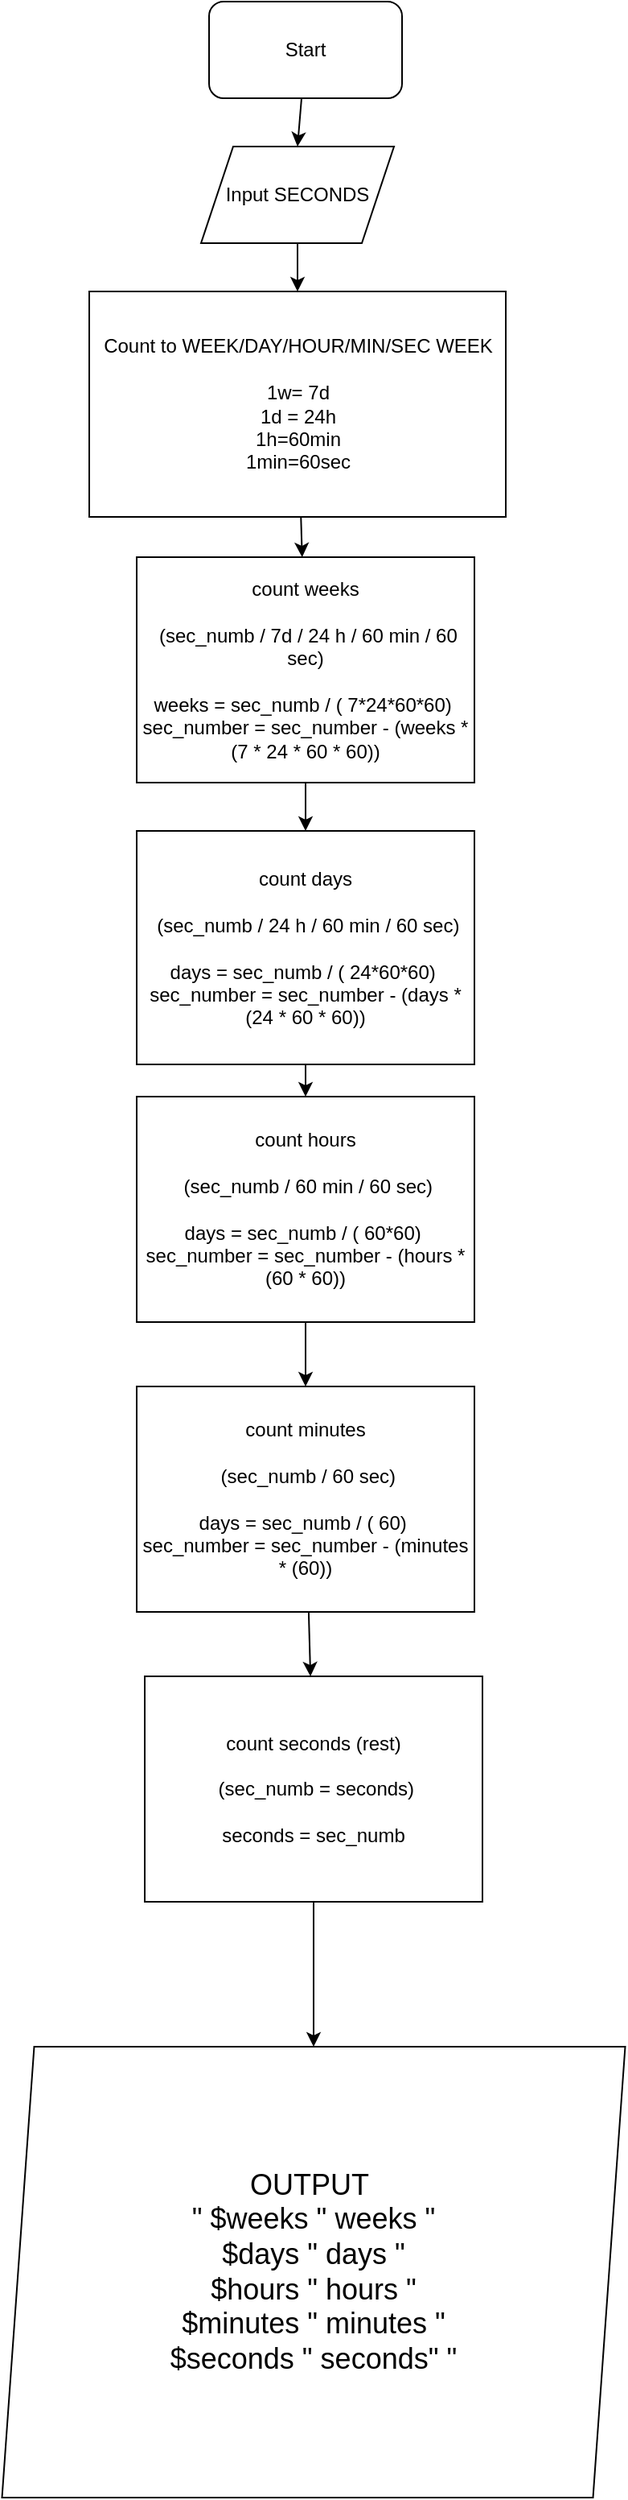 <mxfile>
    <diagram id="eGJXEjIkSdGMlAi-1or-" name="TIME">
        <mxGraphModel dx="515" dy="1094" grid="1" gridSize="10" guides="1" tooltips="1" connect="1" arrows="1" fold="1" page="1" pageScale="1" pageWidth="827" pageHeight="1169" math="0" shadow="0">
            <root>
                <mxCell id="0"/>
                <mxCell id="1" parent="0"/>
                <mxCell id="2" style="edgeStyle=none;html=1;entryX=0.5;entryY=0;entryDx=0;entryDy=0;" parent="1" source="3" target="20" edge="1">
                    <mxGeometry relative="1" as="geometry"/>
                </mxCell>
                <mxCell id="3" value="Start" style="rounded=1;whiteSpace=wrap;html=1;" parent="1" vertex="1">
                    <mxGeometry x="260" width="120" height="60" as="geometry"/>
                </mxCell>
                <mxCell id="33" value="" style="edgeStyle=none;html=1;" parent="1" source="8" target="27" edge="1">
                    <mxGeometry relative="1" as="geometry"/>
                </mxCell>
                <mxCell id="8" value="Count to WEEK/DAY/HOUR/MIN/SEC WEEK&lt;br&gt;&lt;br&gt;1w= 7d&lt;br&gt;1d = 24h&lt;br&gt;1h=60min&lt;br&gt;1min=60sec&lt;br&gt;" style="rounded=0;whiteSpace=wrap;html=1;" parent="1" vertex="1">
                    <mxGeometry x="185.5" y="180" width="259" height="140" as="geometry"/>
                </mxCell>
                <mxCell id="19" value="" style="edgeStyle=none;html=1;" parent="1" source="20" target="8" edge="1">
                    <mxGeometry relative="1" as="geometry"/>
                </mxCell>
                <mxCell id="20" value="Input SECONDS" style="shape=parallelogram;perimeter=parallelogramPerimeter;whiteSpace=wrap;html=1;fixedSize=1;" parent="1" vertex="1">
                    <mxGeometry x="255" y="90" width="120" height="60" as="geometry"/>
                </mxCell>
                <mxCell id="34" value="" style="edgeStyle=none;html=1;" parent="1" source="27" target="28" edge="1">
                    <mxGeometry relative="1" as="geometry"/>
                </mxCell>
                <mxCell id="27" value="count weeks&lt;br&gt;&lt;br&gt;&amp;nbsp;(sec_numb / 7d / 24 h / 60 min / 60 sec)&lt;br&gt;&lt;br&gt;weeks = sec_numb / ( 7*24*60*60)&amp;nbsp;&lt;br&gt;sec_number = sec_number - (weeks * (7 * 24 * 60 * 60))&lt;br&gt;" style="rounded=0;whiteSpace=wrap;html=1;" parent="1" vertex="1">
                    <mxGeometry x="215" y="345" width="210" height="140" as="geometry"/>
                </mxCell>
                <mxCell id="35" value="" style="edgeStyle=none;html=1;" parent="1" source="28" target="29" edge="1">
                    <mxGeometry relative="1" as="geometry"/>
                </mxCell>
                <mxCell id="28" value="count days&lt;br&gt;&lt;br&gt;&amp;nbsp;(sec_numb / 24 h / 60 min / 60 sec)&lt;br&gt;&lt;br&gt;days = sec_numb / ( 24*60*60)&amp;nbsp;&lt;br&gt;sec_number = sec_number - (days * (24 * 60 * 60))" style="rounded=0;whiteSpace=wrap;html=1;" parent="1" vertex="1">
                    <mxGeometry x="215" y="515" width="210" height="145" as="geometry"/>
                </mxCell>
                <mxCell id="36" value="" style="edgeStyle=none;html=1;" parent="1" source="29" target="30" edge="1">
                    <mxGeometry relative="1" as="geometry"/>
                </mxCell>
                <mxCell id="29" value="count hours&lt;br&gt;&lt;br&gt;&amp;nbsp;(sec_numb / 60 min / 60 sec)&lt;br&gt;&lt;br&gt;days = sec_numb / ( 60*60)&amp;nbsp;&lt;br&gt;sec_number = sec_number - (hours * (60 * 60))" style="rounded=0;whiteSpace=wrap;html=1;" parent="1" vertex="1">
                    <mxGeometry x="215" y="680" width="210" height="140" as="geometry"/>
                </mxCell>
                <mxCell id="37" value="" style="edgeStyle=none;html=1;" parent="1" source="30" target="31" edge="1">
                    <mxGeometry relative="1" as="geometry"/>
                </mxCell>
                <mxCell id="30" value="count minutes&lt;br&gt;&lt;br&gt;&amp;nbsp;(sec_numb / 60 sec)&lt;br&gt;&lt;br&gt;days = sec_numb / ( 60)&amp;nbsp;&lt;br&gt;sec_number = sec_number - (minutes * (60))" style="rounded=0;whiteSpace=wrap;html=1;" parent="1" vertex="1">
                    <mxGeometry x="215" y="860" width="210" height="140" as="geometry"/>
                </mxCell>
                <mxCell id="38" style="edgeStyle=none;html=1;entryX=0.5;entryY=0;entryDx=0;entryDy=0;" parent="1" source="31" target="32" edge="1">
                    <mxGeometry relative="1" as="geometry"/>
                </mxCell>
                <mxCell id="31" value="count seconds (rest)&lt;br&gt;&lt;br&gt;&amp;nbsp;(sec_numb = seconds)&lt;br&gt;&lt;br&gt;seconds = sec_numb" style="rounded=0;whiteSpace=wrap;html=1;" parent="1" vertex="1">
                    <mxGeometry x="220" y="1040" width="210" height="140" as="geometry"/>
                </mxCell>
                <mxCell id="32" value="&lt;font style=&quot;font-size: 18px&quot;&gt;OUTPUT&amp;nbsp; &lt;br&gt;&quot; $weeks &quot; weeks &quot; &lt;br&gt;$days &quot; days &quot; &lt;br&gt;$hours &quot; hours &quot; &lt;br&gt;$minutes &quot; minutes &quot; &lt;br&gt;$seconds &quot; seconds&quot; &quot;&lt;/font&gt;" style="shape=parallelogram;perimeter=parallelogramPerimeter;whiteSpace=wrap;html=1;fixedSize=1;" parent="1" vertex="1">
                    <mxGeometry x="131.25" y="1270" width="387.5" height="280" as="geometry"/>
                </mxCell>
            </root>
        </mxGraphModel>
    </diagram>
    <diagram id="R8G2nKe4hc5YsSxb8tDx" name="Seite-2">
        <mxGraphModel dx="515" dy="1094" grid="1" gridSize="10" guides="1" tooltips="1" connect="1" arrows="1" fold="1" page="1" pageScale="1" pageWidth="827" pageHeight="1169" math="0" shadow="0">
            <root>
                <mxCell id="hDWrJoW8gq-0_0mluh1s-0"/>
                <mxCell id="hDWrJoW8gq-0_0mluh1s-1" parent="hDWrJoW8gq-0_0mluh1s-0"/>
                <mxCell id="gHwUxKD0hvNlRnyqSO93-0" style="edgeStyle=none;html=1;entryX=0.5;entryY=0;entryDx=0;entryDy=0;" edge="1" parent="hDWrJoW8gq-0_0mluh1s-1" source="gHwUxKD0hvNlRnyqSO93-1" target="gHwUxKD0hvNlRnyqSO93-5">
                    <mxGeometry relative="1" as="geometry"/>
                </mxCell>
                <mxCell id="gHwUxKD0hvNlRnyqSO93-1" value="Start" style="rounded=1;whiteSpace=wrap;html=1;" vertex="1" parent="hDWrJoW8gq-0_0mluh1s-1">
                    <mxGeometry x="260" width="120" height="60" as="geometry"/>
                </mxCell>
                <mxCell id="gHwUxKD0hvNlRnyqSO93-2" value="" style="edgeStyle=none;html=1;" edge="1" parent="hDWrJoW8gq-0_0mluh1s-1" source="gHwUxKD0hvNlRnyqSO93-3" target="gHwUxKD0hvNlRnyqSO93-7">
                    <mxGeometry relative="1" as="geometry"/>
                </mxCell>
                <mxCell id="gHwUxKD0hvNlRnyqSO93-3" value="Exchange to NOTES:&lt;br&gt;STEPS:&lt;br&gt;&lt;br&gt;/ 1000 = (10 * 100)&lt;br&gt;/ 100 =&amp;nbsp; (2 * 50)&lt;br&gt;/ 50 = (2 * 20) + (1 * 10)&lt;br&gt;/ 20 = (2 * 10)&lt;br&gt;/ 10 = (1 * 10)" style="rounded=0;whiteSpace=wrap;html=1;" vertex="1" parent="hDWrJoW8gq-0_0mluh1s-1">
                    <mxGeometry x="185.5" y="180" width="259" height="140" as="geometry"/>
                </mxCell>
                <mxCell id="gHwUxKD0hvNlRnyqSO93-4" value="" style="edgeStyle=none;html=1;" edge="1" parent="hDWrJoW8gq-0_0mluh1s-1" source="gHwUxKD0hvNlRnyqSO93-5" target="gHwUxKD0hvNlRnyqSO93-3">
                    <mxGeometry relative="1" as="geometry"/>
                </mxCell>
                <mxCell id="gHwUxKD0hvNlRnyqSO93-5" value="Input AMOUNT" style="shape=parallelogram;perimeter=parallelogramPerimeter;whiteSpace=wrap;html=1;fixedSize=1;" vertex="1" parent="hDWrJoW8gq-0_0mluh1s-1">
                    <mxGeometry x="255" y="90" width="120" height="60" as="geometry"/>
                </mxCell>
                <mxCell id="gHwUxKD0hvNlRnyqSO93-6" value="" style="edgeStyle=none;html=1;" edge="1" parent="hDWrJoW8gq-0_0mluh1s-1" source="gHwUxKD0hvNlRnyqSO93-7" target="gHwUxKD0hvNlRnyqSO93-9">
                    <mxGeometry relative="1" as="geometry"/>
                </mxCell>
                <mxCell id="gHwUxKD0hvNlRnyqSO93-7" value="count weeks&lt;br&gt;&lt;br&gt;&amp;nbsp;(sec_numb / 7d / 24 h / 60 min / 60 sec)&lt;br&gt;&lt;br&gt;weeks = sec_numb / ( 7*24*60*60)&amp;nbsp;&lt;br&gt;sec_number = sec_number - (weeks * (7 * 24 * 60 * 60))&lt;br&gt;" style="rounded=0;whiteSpace=wrap;html=1;" vertex="1" parent="hDWrJoW8gq-0_0mluh1s-1">
                    <mxGeometry x="215" y="345" width="210" height="140" as="geometry"/>
                </mxCell>
                <mxCell id="gHwUxKD0hvNlRnyqSO93-8" value="" style="edgeStyle=none;html=1;" edge="1" parent="hDWrJoW8gq-0_0mluh1s-1" source="gHwUxKD0hvNlRnyqSO93-9" target="gHwUxKD0hvNlRnyqSO93-11">
                    <mxGeometry relative="1" as="geometry"/>
                </mxCell>
                <mxCell id="gHwUxKD0hvNlRnyqSO93-9" value="count days&lt;br&gt;&lt;br&gt;&amp;nbsp;(sec_numb / 24 h / 60 min / 60 sec)&lt;br&gt;&lt;br&gt;days = sec_numb / ( 24*60*60)&amp;nbsp;&lt;br&gt;sec_number = sec_number - (days * (24 * 60 * 60))" style="rounded=0;whiteSpace=wrap;html=1;" vertex="1" parent="hDWrJoW8gq-0_0mluh1s-1">
                    <mxGeometry x="215" y="515" width="210" height="145" as="geometry"/>
                </mxCell>
                <mxCell id="gHwUxKD0hvNlRnyqSO93-10" value="" style="edgeStyle=none;html=1;" edge="1" parent="hDWrJoW8gq-0_0mluh1s-1" source="gHwUxKD0hvNlRnyqSO93-11" target="gHwUxKD0hvNlRnyqSO93-13">
                    <mxGeometry relative="1" as="geometry"/>
                </mxCell>
                <mxCell id="gHwUxKD0hvNlRnyqSO93-11" value="count hours&lt;br&gt;&lt;br&gt;&amp;nbsp;(sec_numb / 60 min / 60 sec)&lt;br&gt;&lt;br&gt;days = sec_numb / ( 60*60)&amp;nbsp;&lt;br&gt;sec_number = sec_number - (hours * (60 * 60))" style="rounded=0;whiteSpace=wrap;html=1;" vertex="1" parent="hDWrJoW8gq-0_0mluh1s-1">
                    <mxGeometry x="215" y="680" width="210" height="140" as="geometry"/>
                </mxCell>
                <mxCell id="gHwUxKD0hvNlRnyqSO93-12" value="" style="edgeStyle=none;html=1;" edge="1" parent="hDWrJoW8gq-0_0mluh1s-1" source="gHwUxKD0hvNlRnyqSO93-13" target="gHwUxKD0hvNlRnyqSO93-15">
                    <mxGeometry relative="1" as="geometry"/>
                </mxCell>
                <mxCell id="gHwUxKD0hvNlRnyqSO93-13" value="count minutes&lt;br&gt;&lt;br&gt;&amp;nbsp;(sec_numb / 60 sec)&lt;br&gt;&lt;br&gt;days = sec_numb / ( 60)&amp;nbsp;&lt;br&gt;sec_number = sec_number - (minutes * (60))" style="rounded=0;whiteSpace=wrap;html=1;" vertex="1" parent="hDWrJoW8gq-0_0mluh1s-1">
                    <mxGeometry x="215" y="860" width="210" height="140" as="geometry"/>
                </mxCell>
                <mxCell id="gHwUxKD0hvNlRnyqSO93-14" style="edgeStyle=none;html=1;entryX=0.5;entryY=0;entryDx=0;entryDy=0;" edge="1" parent="hDWrJoW8gq-0_0mluh1s-1" source="gHwUxKD0hvNlRnyqSO93-15" target="gHwUxKD0hvNlRnyqSO93-16">
                    <mxGeometry relative="1" as="geometry"/>
                </mxCell>
                <mxCell id="gHwUxKD0hvNlRnyqSO93-15" value="count seconds (rest)&lt;br&gt;&lt;br&gt;&amp;nbsp;(sec_numb = seconds)&lt;br&gt;&lt;br&gt;seconds = sec_numb" style="rounded=0;whiteSpace=wrap;html=1;" vertex="1" parent="hDWrJoW8gq-0_0mluh1s-1">
                    <mxGeometry x="220" y="1040" width="210" height="140" as="geometry"/>
                </mxCell>
                <mxCell id="gHwUxKD0hvNlRnyqSO93-16" value="&lt;font style=&quot;font-size: 18px&quot;&gt;OUTPUT&amp;nbsp; &lt;br&gt;&quot; $weeks &quot; weeks &quot; &lt;br&gt;$days &quot; days &quot; &lt;br&gt;$hours &quot; hours &quot; &lt;br&gt;$minutes &quot; minutes &quot; &lt;br&gt;$seconds &quot; seconds&quot; &quot;&lt;/font&gt;" style="shape=parallelogram;perimeter=parallelogramPerimeter;whiteSpace=wrap;html=1;fixedSize=1;" vertex="1" parent="hDWrJoW8gq-0_0mluh1s-1">
                    <mxGeometry x="131.25" y="1270" width="387.5" height="280" as="geometry"/>
                </mxCell>
            </root>
        </mxGraphModel>
    </diagram>
</mxfile>